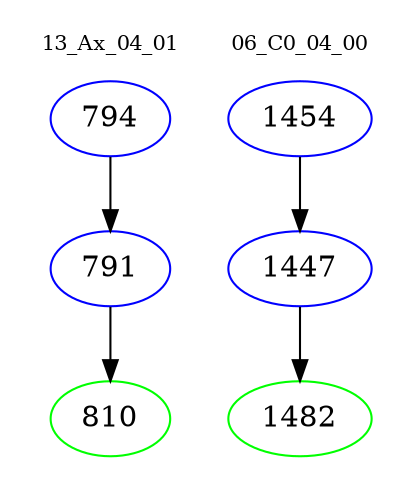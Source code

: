 digraph{
subgraph cluster_0 {
color = white
label = "13_Ax_04_01";
fontsize=10;
T0_794 [label="794", color="blue"]
T0_794 -> T0_791 [color="black"]
T0_791 [label="791", color="blue"]
T0_791 -> T0_810 [color="black"]
T0_810 [label="810", color="green"]
}
subgraph cluster_1 {
color = white
label = "06_C0_04_00";
fontsize=10;
T1_1454 [label="1454", color="blue"]
T1_1454 -> T1_1447 [color="black"]
T1_1447 [label="1447", color="blue"]
T1_1447 -> T1_1482 [color="black"]
T1_1482 [label="1482", color="green"]
}
}
